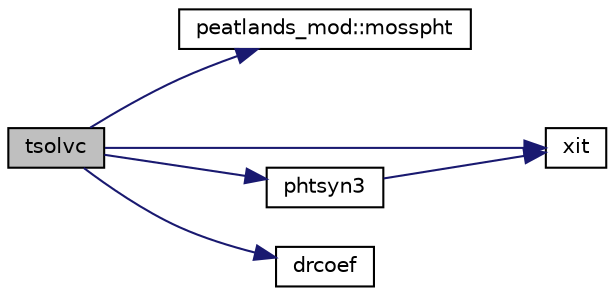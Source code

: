 digraph "tsolvc"
{
 // INTERACTIVE_SVG=YES
  edge [fontname="Helvetica",fontsize="10",labelfontname="Helvetica",labelfontsize="10"];
  node [fontname="Helvetica",fontsize="10",shape=record];
  rankdir="LR";
  Node1 [label="tsolvc",height=0.2,width=0.4,color="black", fillcolor="grey75", style="filled", fontcolor="black"];
  Node1 -> Node2 [color="midnightblue",fontsize="10",style="solid",fontname="Helvetica"];
  Node2 [label="peatlands_mod::mosspht",height=0.2,width=0.4,color="black", fillcolor="white", style="filled",URL="$group__moss__photosynthesis.html#ga74c6ae528153d57336622db389f4bdd3"];
  Node1 -> Node3 [color="midnightblue",fontsize="10",style="solid",fontname="Helvetica"];
  Node3 [label="xit",height=0.2,width=0.4,color="black", fillcolor="white", style="filled",URL="$XIT_8f.html#aea43fe3205a9aaa600859d61b69d580c"];
  Node1 -> Node4 [color="midnightblue",fontsize="10",style="solid",fontname="Helvetica"];
  Node4 [label="phtsyn3",height=0.2,width=0.4,color="black", fillcolor="white", style="filled",URL="$PHTSYN3_8f.html#a9d3d9bffc5e2ae5e7d6411e23328f59c"];
  Node4 -> Node3 [color="midnightblue",fontsize="10",style="solid",fontname="Helvetica"];
  Node1 -> Node5 [color="midnightblue",fontsize="10",style="solid",fontname="Helvetica"];
  Node5 [label="drcoef",height=0.2,width=0.4,color="black", fillcolor="white", style="filled",URL="$DRCOEF_8f.html#aae5a711d9800a0a042c1cd85f78c87dc"];
}
